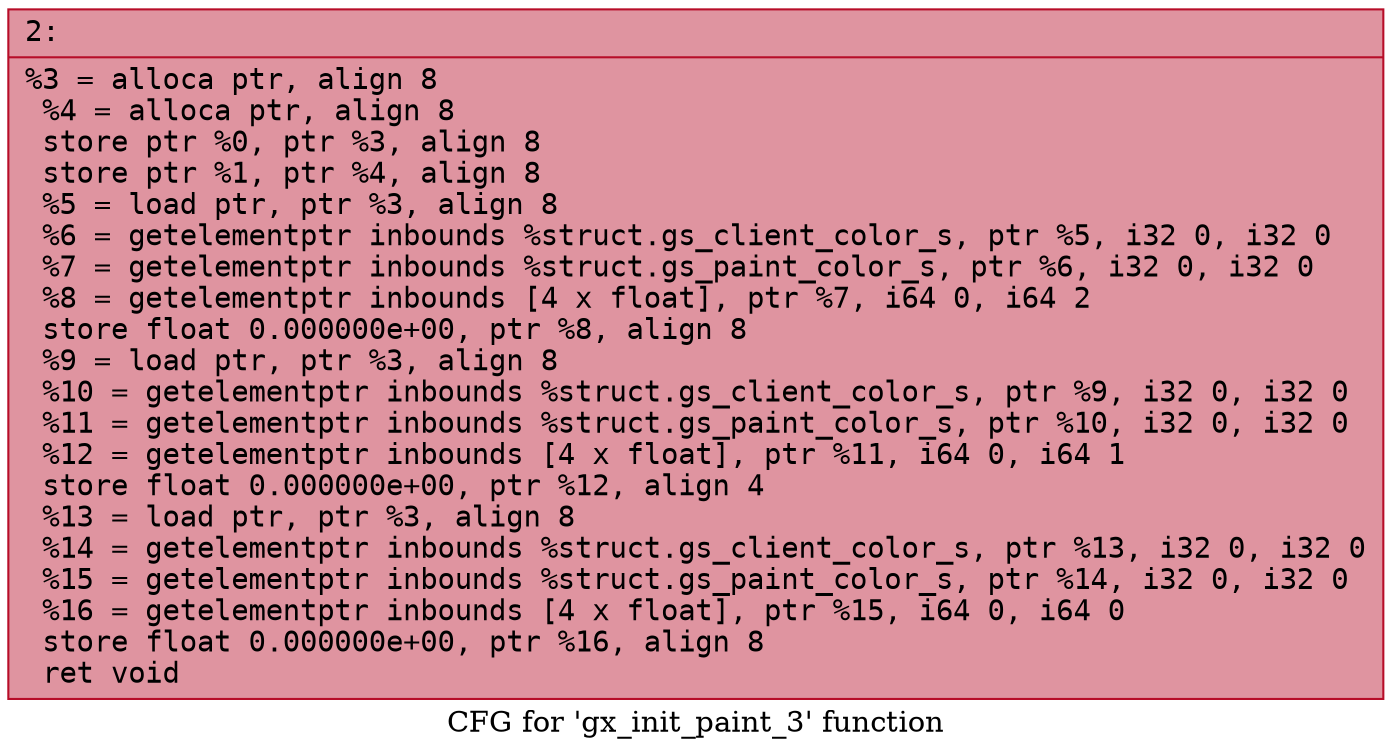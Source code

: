digraph "CFG for 'gx_init_paint_3' function" {
	label="CFG for 'gx_init_paint_3' function";

	Node0x60000256caa0 [shape=record,color="#b70d28ff", style=filled, fillcolor="#b70d2870" fontname="Courier",label="{2:\l|  %3 = alloca ptr, align 8\l  %4 = alloca ptr, align 8\l  store ptr %0, ptr %3, align 8\l  store ptr %1, ptr %4, align 8\l  %5 = load ptr, ptr %3, align 8\l  %6 = getelementptr inbounds %struct.gs_client_color_s, ptr %5, i32 0, i32 0\l  %7 = getelementptr inbounds %struct.gs_paint_color_s, ptr %6, i32 0, i32 0\l  %8 = getelementptr inbounds [4 x float], ptr %7, i64 0, i64 2\l  store float 0.000000e+00, ptr %8, align 8\l  %9 = load ptr, ptr %3, align 8\l  %10 = getelementptr inbounds %struct.gs_client_color_s, ptr %9, i32 0, i32 0\l  %11 = getelementptr inbounds %struct.gs_paint_color_s, ptr %10, i32 0, i32 0\l  %12 = getelementptr inbounds [4 x float], ptr %11, i64 0, i64 1\l  store float 0.000000e+00, ptr %12, align 4\l  %13 = load ptr, ptr %3, align 8\l  %14 = getelementptr inbounds %struct.gs_client_color_s, ptr %13, i32 0, i32 0\l  %15 = getelementptr inbounds %struct.gs_paint_color_s, ptr %14, i32 0, i32 0\l  %16 = getelementptr inbounds [4 x float], ptr %15, i64 0, i64 0\l  store float 0.000000e+00, ptr %16, align 8\l  ret void\l}"];
}
